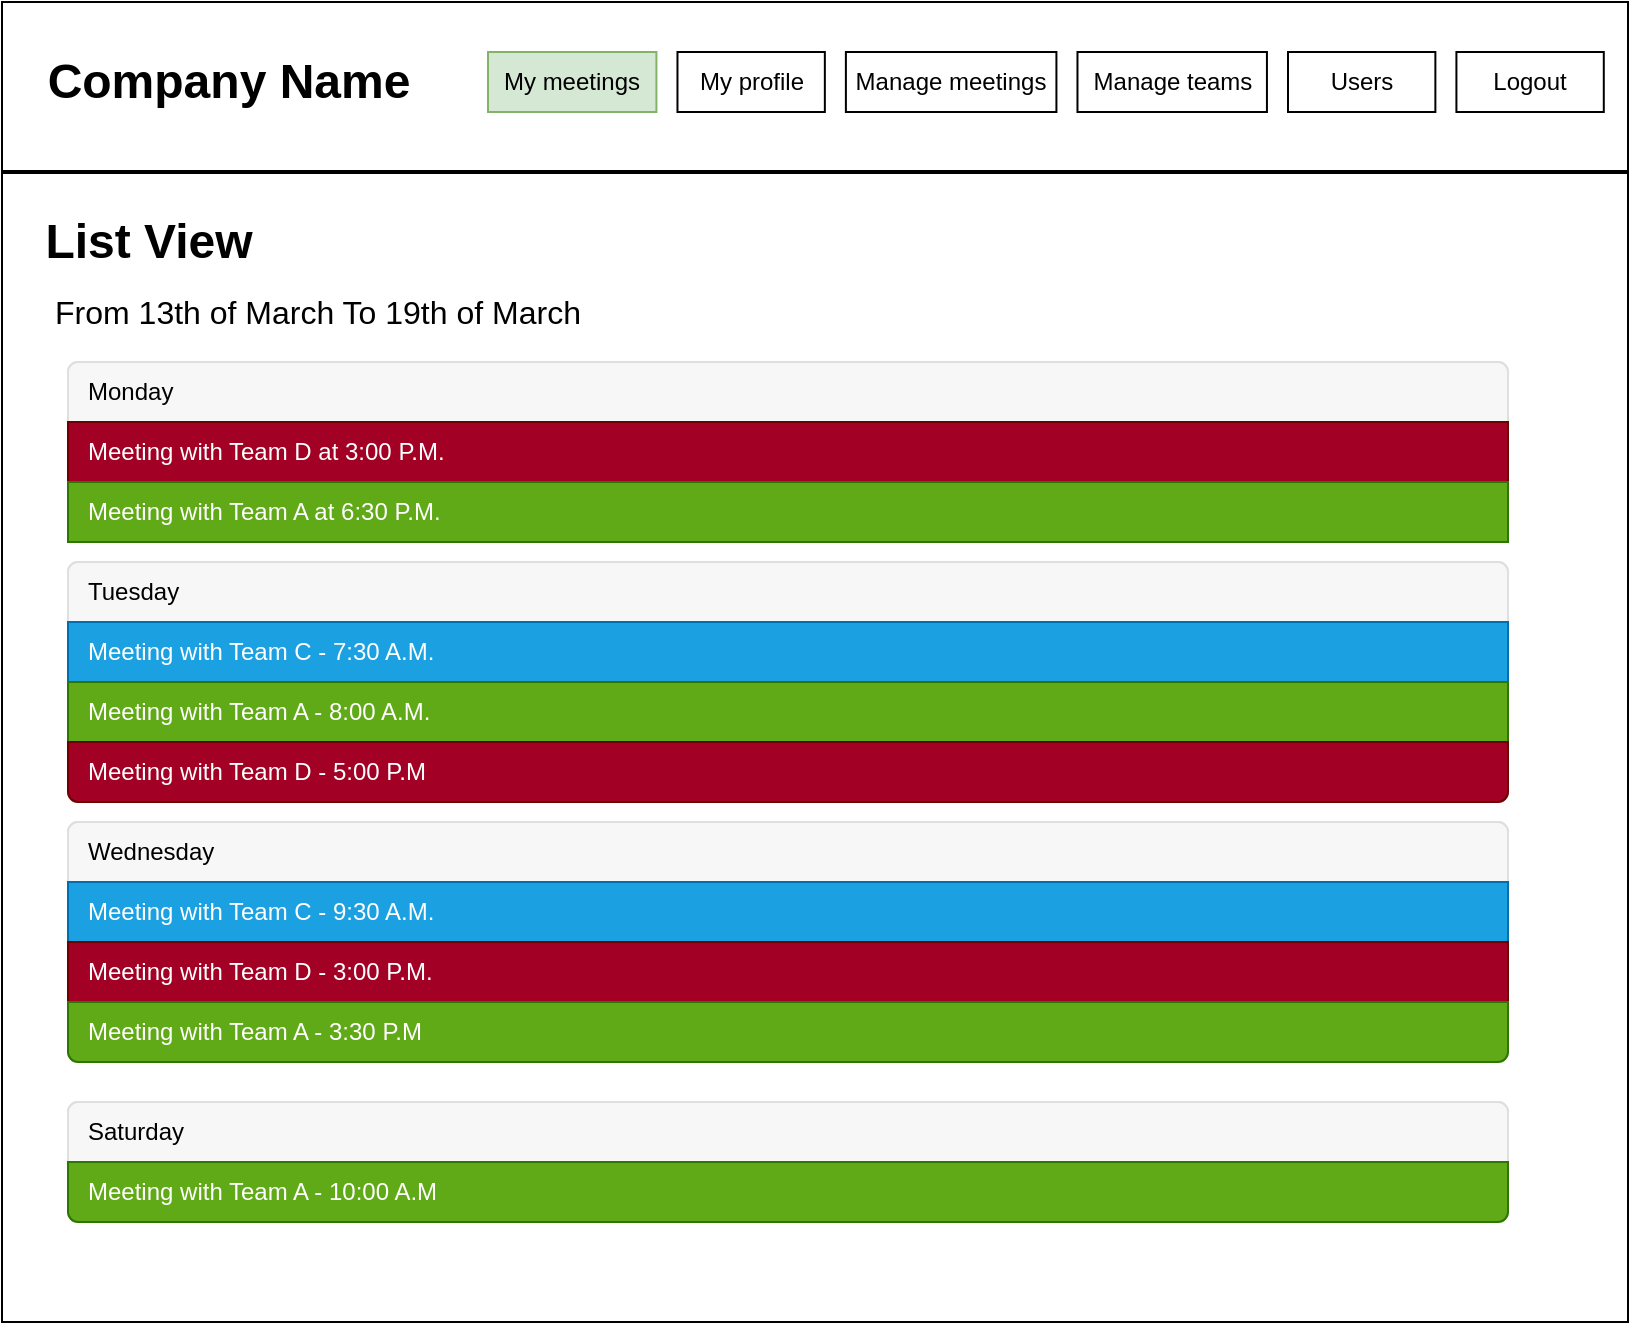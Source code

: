 <mxfile version="21.0.6" type="device"><diagram name="1 oldal" id="brlSzxYAxSyRNNbNgYsV"><mxGraphModel dx="993" dy="549" grid="1" gridSize="10" guides="1" tooltips="1" connect="1" arrows="1" fold="1" page="1" pageScale="1" pageWidth="827" pageHeight="1169" math="0" shadow="0"><root><mxCell id="0"/><mxCell id="1" parent="0"/><mxCell id="8jebmb_YTJFxg9nc4AoK-1" value="" style="rounded=0;whiteSpace=wrap;html=1;" vertex="1" parent="1"><mxGeometry x="47" y="260" width="813" height="660" as="geometry"/></mxCell><mxCell id="8jebmb_YTJFxg9nc4AoK-2" value="" style="line;strokeWidth=2;html=1;" vertex="1" parent="1"><mxGeometry x="47" y="340" width="813" height="10" as="geometry"/></mxCell><mxCell id="8jebmb_YTJFxg9nc4AoK-3" value="Company Name" style="text;strokeColor=none;fillColor=none;html=1;fontSize=24;fontStyle=1;verticalAlign=middle;align=center;" vertex="1" parent="1"><mxGeometry x="110" y="280" width="100" height="40" as="geometry"/></mxCell><mxCell id="8jebmb_YTJFxg9nc4AoK-4" value="Logout" style="rounded=0;whiteSpace=wrap;html=1;" vertex="1" parent="1"><mxGeometry x="774.211" y="285" width="73.684" height="30" as="geometry"/></mxCell><mxCell id="8jebmb_YTJFxg9nc4AoK-5" value="Users" style="rounded=0;whiteSpace=wrap;html=1;" vertex="1" parent="1"><mxGeometry x="690.0" y="285" width="73.684" height="30" as="geometry"/></mxCell><mxCell id="8jebmb_YTJFxg9nc4AoK-6" value="Manage teams" style="rounded=0;whiteSpace=wrap;html=1;" vertex="1" parent="1"><mxGeometry x="584.737" y="285" width="94.737" height="30" as="geometry"/></mxCell><mxCell id="8jebmb_YTJFxg9nc4AoK-7" value="Manage meetings" style="rounded=0;whiteSpace=wrap;html=1;" vertex="1" parent="1"><mxGeometry x="468.947" y="285" width="105.263" height="30" as="geometry"/></mxCell><mxCell id="8jebmb_YTJFxg9nc4AoK-8" value="My profile" style="rounded=0;whiteSpace=wrap;html=1;" vertex="1" parent="1"><mxGeometry x="384.737" y="285" width="73.684" height="30" as="geometry"/></mxCell><mxCell id="8jebmb_YTJFxg9nc4AoK-9" value="My meetings" style="rounded=0;whiteSpace=wrap;html=1;fillColor=#d5e8d4;strokeColor=#82b366;" vertex="1" parent="1"><mxGeometry x="290" y="285" width="84.211" height="30" as="geometry"/></mxCell><mxCell id="8jebmb_YTJFxg9nc4AoK-10" value="List View" style="text;strokeColor=none;fillColor=none;html=1;fontSize=24;fontStyle=1;verticalAlign=middle;align=center;" vertex="1" parent="1"><mxGeometry x="70" y="360" width="100" height="40" as="geometry"/></mxCell><mxCell id="8jebmb_YTJFxg9nc4AoK-12" value="&lt;font style=&quot;font-size: 16px;&quot;&gt;From 13th of March To 19th of March&lt;/font&gt;" style="text;html=1;strokeColor=none;fillColor=none;align=center;verticalAlign=middle;whiteSpace=wrap;rounded=0;" vertex="1" parent="1"><mxGeometry x="60" y="400" width="290" height="30" as="geometry"/></mxCell><mxCell id="8jebmb_YTJFxg9nc4AoK-13" value="" style="html=1;shadow=0;dashed=0;shape=mxgraph.bootstrap.rrect;rSize=5;strokeColor=#DFDFDF;html=1;whiteSpace=wrap;fillColor=#FFFFFF;fontColor=#000000;perimeterSpacing=2;" vertex="1" parent="1"><mxGeometry x="80" y="440" width="720" height="90" as="geometry"/></mxCell><mxCell id="8jebmb_YTJFxg9nc4AoK-14" value="Monday" style="html=1;shadow=0;dashed=0;shape=mxgraph.bootstrap.topButton;strokeColor=inherit;fillColor=#F7F7F7;rSize=5;perimeter=none;whiteSpace=wrap;resizeWidth=1;align=left;spacing=10;" vertex="1" parent="8jebmb_YTJFxg9nc4AoK-13"><mxGeometry width="720" height="30" relative="1" as="geometry"/></mxCell><mxCell id="8jebmb_YTJFxg9nc4AoK-15" value="Meeting with Team D at 3:00 P.M." style="strokeColor=#6F0000;fillColor=#a20025;html=1;shadow=0;dashed=0;perimeter=none;whiteSpace=wrap;resizeWidth=1;align=left;spacing=10;fontColor=#ffffff;" vertex="1" parent="8jebmb_YTJFxg9nc4AoK-13"><mxGeometry width="720" height="30" relative="1" as="geometry"><mxPoint y="30" as="offset"/></mxGeometry></mxCell><mxCell id="8jebmb_YTJFxg9nc4AoK-16" value="Meeting with Team A at 6:30 P.M." style="strokeColor=#2D7600;fillColor=#60a917;fontColor=#ffffff;html=1;shadow=0;dashed=0;perimeter=none;whiteSpace=wrap;resizeWidth=1;align=left;spacing=10;perimeterSpacing=2;" vertex="1" parent="8jebmb_YTJFxg9nc4AoK-13"><mxGeometry width="720" height="30" relative="1" as="geometry"><mxPoint y="60" as="offset"/></mxGeometry></mxCell><mxCell id="8jebmb_YTJFxg9nc4AoK-22" value="" style="html=1;shadow=0;dashed=0;shape=mxgraph.bootstrap.rrect;rSize=5;strokeColor=#DFDFDF;html=1;whiteSpace=wrap;fillColor=#FFFFFF;fontColor=#000000;" vertex="1" parent="1"><mxGeometry x="80" y="540" width="720" height="120" as="geometry"/></mxCell><mxCell id="8jebmb_YTJFxg9nc4AoK-23" value="Tuesday" style="html=1;shadow=0;dashed=0;shape=mxgraph.bootstrap.topButton;strokeColor=inherit;fillColor=#F7F7F7;rSize=5;perimeter=none;whiteSpace=wrap;resizeWidth=1;align=left;spacing=10;" vertex="1" parent="8jebmb_YTJFxg9nc4AoK-22"><mxGeometry width="720" height="30" relative="1" as="geometry"/></mxCell><mxCell id="8jebmb_YTJFxg9nc4AoK-24" value="Meeting with Team C - 7:30 A.M." style="strokeColor=#006EAF;fillColor=#1ba1e2;fontColor=#ffffff;html=1;shadow=0;dashed=0;perimeter=none;whiteSpace=wrap;resizeWidth=1;align=left;spacing=10;" vertex="1" parent="8jebmb_YTJFxg9nc4AoK-22"><mxGeometry width="720" height="30" relative="1" as="geometry"><mxPoint y="30" as="offset"/></mxGeometry></mxCell><mxCell id="8jebmb_YTJFxg9nc4AoK-25" value="Meeting with Team A - 8:00 A.M." style="strokeColor=#2D7600;fillColor=#60a917;fontColor=#ffffff;html=1;shadow=0;dashed=0;perimeter=none;whiteSpace=wrap;resizeWidth=1;align=left;spacing=10;" vertex="1" parent="8jebmb_YTJFxg9nc4AoK-22"><mxGeometry width="720" height="30" relative="1" as="geometry"><mxPoint y="60" as="offset"/></mxGeometry></mxCell><mxCell id="8jebmb_YTJFxg9nc4AoK-26" value="Meeting with Team D - 5:00 P.M" style="strokeColor=#6F0000;fillColor=#a20025;fontColor=#ffffff;html=1;shadow=0;dashed=0;shape=mxgraph.bootstrap.bottomButton;rSize=5;perimeter=none;whiteSpace=wrap;resizeWidth=1;resizeHeight=0;align=left;spacing=10;" vertex="1" parent="8jebmb_YTJFxg9nc4AoK-22"><mxGeometry y="1" width="720" height="30" relative="1" as="geometry"><mxPoint y="-30" as="offset"/></mxGeometry></mxCell><mxCell id="8jebmb_YTJFxg9nc4AoK-27" value="" style="html=1;shadow=0;dashed=0;shape=mxgraph.bootstrap.rrect;rSize=5;strokeColor=#DFDFDF;html=1;whiteSpace=wrap;fillColor=#FFFFFF;fontColor=#000000;" vertex="1" parent="1"><mxGeometry x="80" y="670" width="720" height="120" as="geometry"/></mxCell><mxCell id="8jebmb_YTJFxg9nc4AoK-28" value="Wednesday" style="html=1;shadow=0;dashed=0;shape=mxgraph.bootstrap.topButton;strokeColor=inherit;fillColor=#F7F7F7;rSize=5;perimeter=none;whiteSpace=wrap;resizeWidth=1;align=left;spacing=10;" vertex="1" parent="8jebmb_YTJFxg9nc4AoK-27"><mxGeometry width="720" height="30" relative="1" as="geometry"/></mxCell><mxCell id="8jebmb_YTJFxg9nc4AoK-29" value="Meeting with Team C - 9:30 A.M." style="strokeColor=#006EAF;fillColor=#1ba1e2;fontColor=#ffffff;html=1;shadow=0;dashed=0;perimeter=none;whiteSpace=wrap;resizeWidth=1;align=left;spacing=10;" vertex="1" parent="8jebmb_YTJFxg9nc4AoK-27"><mxGeometry width="720" height="30" relative="1" as="geometry"><mxPoint y="30" as="offset"/></mxGeometry></mxCell><mxCell id="8jebmb_YTJFxg9nc4AoK-30" value="Meeting with Team D - 3:00 P.M." style="strokeColor=#6F0000;fillColor=#a20025;fontColor=#ffffff;html=1;shadow=0;dashed=0;perimeter=none;whiteSpace=wrap;resizeWidth=1;align=left;spacing=10;" vertex="1" parent="8jebmb_YTJFxg9nc4AoK-27"><mxGeometry width="720" height="30" relative="1" as="geometry"><mxPoint y="60" as="offset"/></mxGeometry></mxCell><mxCell id="8jebmb_YTJFxg9nc4AoK-31" value="Meeting with Team A - 3:30 P.M" style="strokeColor=#2D7600;fillColor=#60a917;fontColor=#ffffff;html=1;shadow=0;dashed=0;shape=mxgraph.bootstrap.bottomButton;rSize=5;perimeter=none;whiteSpace=wrap;resizeWidth=1;resizeHeight=0;align=left;spacing=10;" vertex="1" parent="8jebmb_YTJFxg9nc4AoK-27"><mxGeometry y="1" width="720" height="30" relative="1" as="geometry"><mxPoint y="-30" as="offset"/></mxGeometry></mxCell><mxCell id="8jebmb_YTJFxg9nc4AoK-32" value="" style="html=1;shadow=0;dashed=0;shape=mxgraph.bootstrap.rrect;rSize=5;strokeColor=#DFDFDF;html=1;whiteSpace=wrap;fillColor=#FFFFFF;fontColor=#000000;" vertex="1" parent="1"><mxGeometry x="80" y="810" width="720" height="60" as="geometry"/></mxCell><mxCell id="8jebmb_YTJFxg9nc4AoK-33" value="Saturday" style="html=1;shadow=0;dashed=0;shape=mxgraph.bootstrap.topButton;strokeColor=inherit;fillColor=#F7F7F7;rSize=5;perimeter=none;whiteSpace=wrap;resizeWidth=1;align=left;spacing=10;" vertex="1" parent="8jebmb_YTJFxg9nc4AoK-32"><mxGeometry width="720" height="30" relative="1" as="geometry"/></mxCell><mxCell id="8jebmb_YTJFxg9nc4AoK-36" value="Meeting with Team A - 10:00 A.M" style="strokeColor=#2D7600;fillColor=#60a917;fontColor=#ffffff;html=1;shadow=0;dashed=0;shape=mxgraph.bootstrap.bottomButton;rSize=5;perimeter=none;whiteSpace=wrap;resizeWidth=1;resizeHeight=0;align=left;spacing=10;" vertex="1" parent="8jebmb_YTJFxg9nc4AoK-32"><mxGeometry y="1" width="720" height="30" relative="1" as="geometry"><mxPoint y="-30" as="offset"/></mxGeometry></mxCell></root></mxGraphModel></diagram></mxfile>